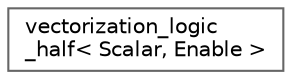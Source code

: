 digraph "类继承关系图"
{
 // LATEX_PDF_SIZE
  bgcolor="transparent";
  edge [fontname=Helvetica,fontsize=10,labelfontname=Helvetica,labelfontsize=10];
  node [fontname=Helvetica,fontsize=10,shape=box,height=0.2,width=0.4];
  rankdir="LR";
  Node0 [id="Node000000",label="vectorization_logic\l_half\< Scalar, Enable \>",height=0.2,width=0.4,color="grey40", fillcolor="white", style="filled",URL="$structvectorization__logic__half.html",tooltip=" "];
}
